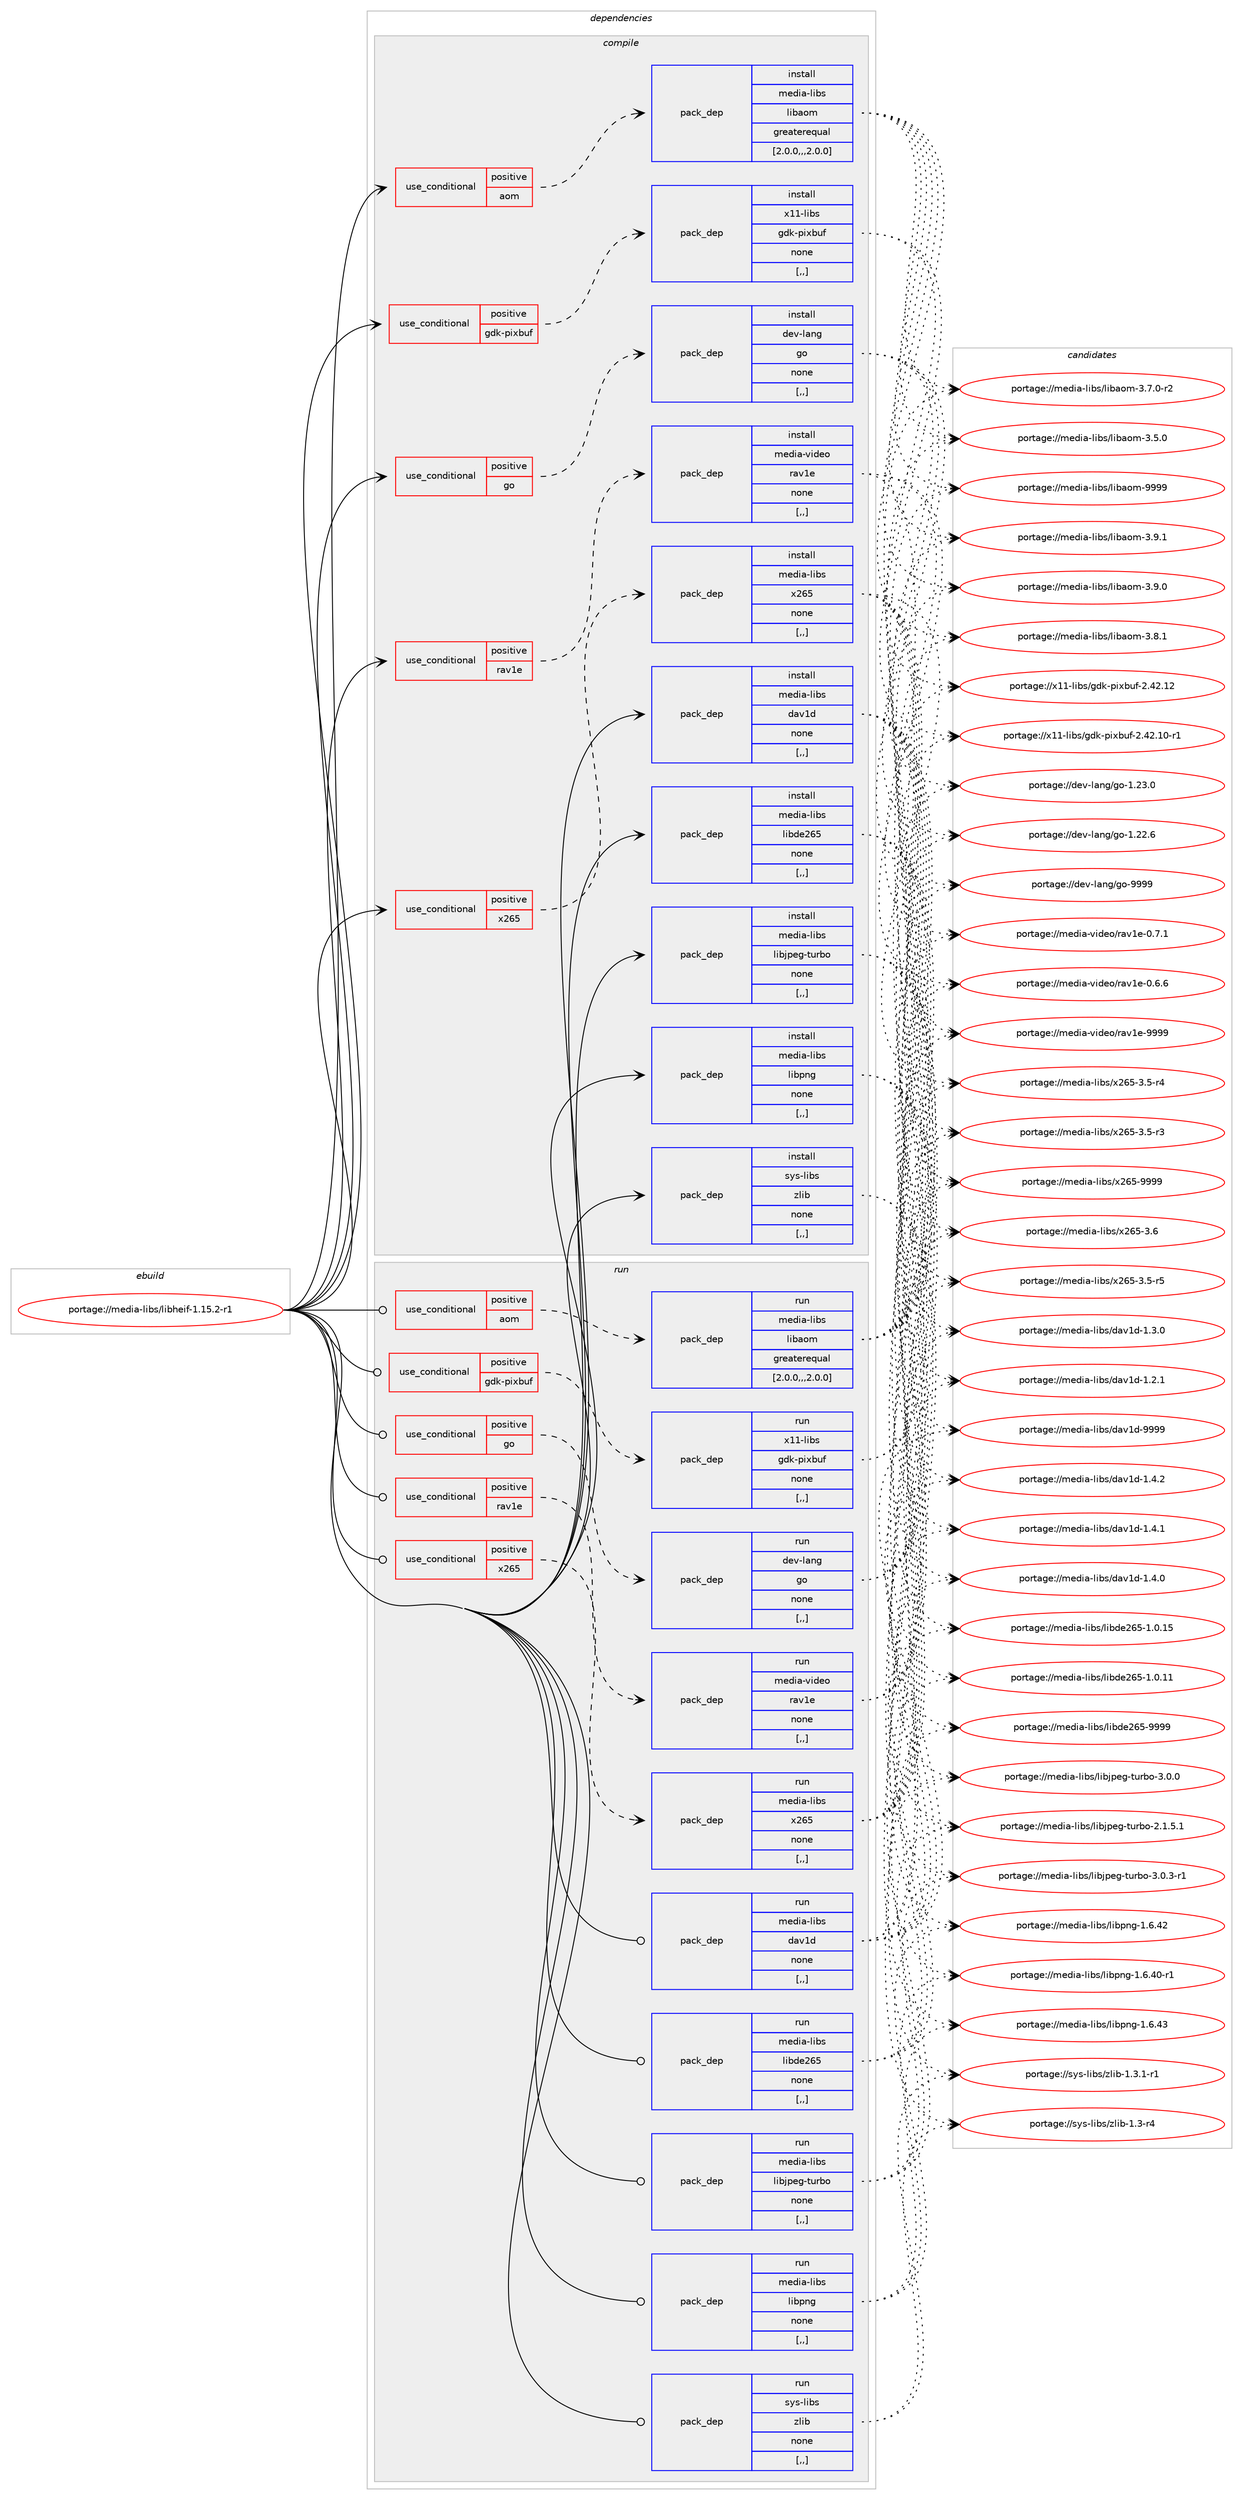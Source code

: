 digraph prolog {

# *************
# Graph options
# *************

newrank=true;
concentrate=true;
compound=true;
graph [rankdir=LR,fontname=Helvetica,fontsize=10,ranksep=1.5];#, ranksep=2.5, nodesep=0.2];
edge  [arrowhead=vee];
node  [fontname=Helvetica,fontsize=10];

# **********
# The ebuild
# **********

subgraph cluster_leftcol {
color=gray;
label=<<i>ebuild</i>>;
id [label="portage://media-libs/libheif-1.15.2-r1", color=red, width=4, href="../media-libs/libheif-1.15.2-r1.svg"];
}

# ****************
# The dependencies
# ****************

subgraph cluster_midcol {
color=gray;
label=<<i>dependencies</i>>;
subgraph cluster_compile {
fillcolor="#eeeeee";
style=filled;
label=<<i>compile</i>>;
subgraph cond208493 {
dependency808290 [label=<<TABLE BORDER="0" CELLBORDER="1" CELLSPACING="0" CELLPADDING="4"><TR><TD ROWSPAN="3" CELLPADDING="10">use_conditional</TD></TR><TR><TD>positive</TD></TR><TR><TD>aom</TD></TR></TABLE>>, shape=none, color=red];
subgraph pack593664 {
dependency808291 [label=<<TABLE BORDER="0" CELLBORDER="1" CELLSPACING="0" CELLPADDING="4" WIDTH="220"><TR><TD ROWSPAN="6" CELLPADDING="30">pack_dep</TD></TR><TR><TD WIDTH="110">install</TD></TR><TR><TD>media-libs</TD></TR><TR><TD>libaom</TD></TR><TR><TD>greaterequal</TD></TR><TR><TD>[2.0.0,,,2.0.0]</TD></TR></TABLE>>, shape=none, color=blue];
}
dependency808290:e -> dependency808291:w [weight=20,style="dashed",arrowhead="vee"];
}
id:e -> dependency808290:w [weight=20,style="solid",arrowhead="vee"];
subgraph cond208494 {
dependency808292 [label=<<TABLE BORDER="0" CELLBORDER="1" CELLSPACING="0" CELLPADDING="4"><TR><TD ROWSPAN="3" CELLPADDING="10">use_conditional</TD></TR><TR><TD>positive</TD></TR><TR><TD>gdk-pixbuf</TD></TR></TABLE>>, shape=none, color=red];
subgraph pack593665 {
dependency808293 [label=<<TABLE BORDER="0" CELLBORDER="1" CELLSPACING="0" CELLPADDING="4" WIDTH="220"><TR><TD ROWSPAN="6" CELLPADDING="30">pack_dep</TD></TR><TR><TD WIDTH="110">install</TD></TR><TR><TD>x11-libs</TD></TR><TR><TD>gdk-pixbuf</TD></TR><TR><TD>none</TD></TR><TR><TD>[,,]</TD></TR></TABLE>>, shape=none, color=blue];
}
dependency808292:e -> dependency808293:w [weight=20,style="dashed",arrowhead="vee"];
}
id:e -> dependency808292:w [weight=20,style="solid",arrowhead="vee"];
subgraph cond208495 {
dependency808294 [label=<<TABLE BORDER="0" CELLBORDER="1" CELLSPACING="0" CELLPADDING="4"><TR><TD ROWSPAN="3" CELLPADDING="10">use_conditional</TD></TR><TR><TD>positive</TD></TR><TR><TD>go</TD></TR></TABLE>>, shape=none, color=red];
subgraph pack593666 {
dependency808295 [label=<<TABLE BORDER="0" CELLBORDER="1" CELLSPACING="0" CELLPADDING="4" WIDTH="220"><TR><TD ROWSPAN="6" CELLPADDING="30">pack_dep</TD></TR><TR><TD WIDTH="110">install</TD></TR><TR><TD>dev-lang</TD></TR><TR><TD>go</TD></TR><TR><TD>none</TD></TR><TR><TD>[,,]</TD></TR></TABLE>>, shape=none, color=blue];
}
dependency808294:e -> dependency808295:w [weight=20,style="dashed",arrowhead="vee"];
}
id:e -> dependency808294:w [weight=20,style="solid",arrowhead="vee"];
subgraph cond208496 {
dependency808296 [label=<<TABLE BORDER="0" CELLBORDER="1" CELLSPACING="0" CELLPADDING="4"><TR><TD ROWSPAN="3" CELLPADDING="10">use_conditional</TD></TR><TR><TD>positive</TD></TR><TR><TD>rav1e</TD></TR></TABLE>>, shape=none, color=red];
subgraph pack593667 {
dependency808297 [label=<<TABLE BORDER="0" CELLBORDER="1" CELLSPACING="0" CELLPADDING="4" WIDTH="220"><TR><TD ROWSPAN="6" CELLPADDING="30">pack_dep</TD></TR><TR><TD WIDTH="110">install</TD></TR><TR><TD>media-video</TD></TR><TR><TD>rav1e</TD></TR><TR><TD>none</TD></TR><TR><TD>[,,]</TD></TR></TABLE>>, shape=none, color=blue];
}
dependency808296:e -> dependency808297:w [weight=20,style="dashed",arrowhead="vee"];
}
id:e -> dependency808296:w [weight=20,style="solid",arrowhead="vee"];
subgraph cond208497 {
dependency808298 [label=<<TABLE BORDER="0" CELLBORDER="1" CELLSPACING="0" CELLPADDING="4"><TR><TD ROWSPAN="3" CELLPADDING="10">use_conditional</TD></TR><TR><TD>positive</TD></TR><TR><TD>x265</TD></TR></TABLE>>, shape=none, color=red];
subgraph pack593668 {
dependency808299 [label=<<TABLE BORDER="0" CELLBORDER="1" CELLSPACING="0" CELLPADDING="4" WIDTH="220"><TR><TD ROWSPAN="6" CELLPADDING="30">pack_dep</TD></TR><TR><TD WIDTH="110">install</TD></TR><TR><TD>media-libs</TD></TR><TR><TD>x265</TD></TR><TR><TD>none</TD></TR><TR><TD>[,,]</TD></TR></TABLE>>, shape=none, color=blue];
}
dependency808298:e -> dependency808299:w [weight=20,style="dashed",arrowhead="vee"];
}
id:e -> dependency808298:w [weight=20,style="solid",arrowhead="vee"];
subgraph pack593669 {
dependency808300 [label=<<TABLE BORDER="0" CELLBORDER="1" CELLSPACING="0" CELLPADDING="4" WIDTH="220"><TR><TD ROWSPAN="6" CELLPADDING="30">pack_dep</TD></TR><TR><TD WIDTH="110">install</TD></TR><TR><TD>media-libs</TD></TR><TR><TD>dav1d</TD></TR><TR><TD>none</TD></TR><TR><TD>[,,]</TD></TR></TABLE>>, shape=none, color=blue];
}
id:e -> dependency808300:w [weight=20,style="solid",arrowhead="vee"];
subgraph pack593670 {
dependency808301 [label=<<TABLE BORDER="0" CELLBORDER="1" CELLSPACING="0" CELLPADDING="4" WIDTH="220"><TR><TD ROWSPAN="6" CELLPADDING="30">pack_dep</TD></TR><TR><TD WIDTH="110">install</TD></TR><TR><TD>media-libs</TD></TR><TR><TD>libde265</TD></TR><TR><TD>none</TD></TR><TR><TD>[,,]</TD></TR></TABLE>>, shape=none, color=blue];
}
id:e -> dependency808301:w [weight=20,style="solid",arrowhead="vee"];
subgraph pack593671 {
dependency808302 [label=<<TABLE BORDER="0" CELLBORDER="1" CELLSPACING="0" CELLPADDING="4" WIDTH="220"><TR><TD ROWSPAN="6" CELLPADDING="30">pack_dep</TD></TR><TR><TD WIDTH="110">install</TD></TR><TR><TD>media-libs</TD></TR><TR><TD>libjpeg-turbo</TD></TR><TR><TD>none</TD></TR><TR><TD>[,,]</TD></TR></TABLE>>, shape=none, color=blue];
}
id:e -> dependency808302:w [weight=20,style="solid",arrowhead="vee"];
subgraph pack593672 {
dependency808303 [label=<<TABLE BORDER="0" CELLBORDER="1" CELLSPACING="0" CELLPADDING="4" WIDTH="220"><TR><TD ROWSPAN="6" CELLPADDING="30">pack_dep</TD></TR><TR><TD WIDTH="110">install</TD></TR><TR><TD>media-libs</TD></TR><TR><TD>libpng</TD></TR><TR><TD>none</TD></TR><TR><TD>[,,]</TD></TR></TABLE>>, shape=none, color=blue];
}
id:e -> dependency808303:w [weight=20,style="solid",arrowhead="vee"];
subgraph pack593673 {
dependency808304 [label=<<TABLE BORDER="0" CELLBORDER="1" CELLSPACING="0" CELLPADDING="4" WIDTH="220"><TR><TD ROWSPAN="6" CELLPADDING="30">pack_dep</TD></TR><TR><TD WIDTH="110">install</TD></TR><TR><TD>sys-libs</TD></TR><TR><TD>zlib</TD></TR><TR><TD>none</TD></TR><TR><TD>[,,]</TD></TR></TABLE>>, shape=none, color=blue];
}
id:e -> dependency808304:w [weight=20,style="solid",arrowhead="vee"];
}
subgraph cluster_compileandrun {
fillcolor="#eeeeee";
style=filled;
label=<<i>compile and run</i>>;
}
subgraph cluster_run {
fillcolor="#eeeeee";
style=filled;
label=<<i>run</i>>;
subgraph cond208498 {
dependency808305 [label=<<TABLE BORDER="0" CELLBORDER="1" CELLSPACING="0" CELLPADDING="4"><TR><TD ROWSPAN="3" CELLPADDING="10">use_conditional</TD></TR><TR><TD>positive</TD></TR><TR><TD>aom</TD></TR></TABLE>>, shape=none, color=red];
subgraph pack593674 {
dependency808306 [label=<<TABLE BORDER="0" CELLBORDER="1" CELLSPACING="0" CELLPADDING="4" WIDTH="220"><TR><TD ROWSPAN="6" CELLPADDING="30">pack_dep</TD></TR><TR><TD WIDTH="110">run</TD></TR><TR><TD>media-libs</TD></TR><TR><TD>libaom</TD></TR><TR><TD>greaterequal</TD></TR><TR><TD>[2.0.0,,,2.0.0]</TD></TR></TABLE>>, shape=none, color=blue];
}
dependency808305:e -> dependency808306:w [weight=20,style="dashed",arrowhead="vee"];
}
id:e -> dependency808305:w [weight=20,style="solid",arrowhead="odot"];
subgraph cond208499 {
dependency808307 [label=<<TABLE BORDER="0" CELLBORDER="1" CELLSPACING="0" CELLPADDING="4"><TR><TD ROWSPAN="3" CELLPADDING="10">use_conditional</TD></TR><TR><TD>positive</TD></TR><TR><TD>gdk-pixbuf</TD></TR></TABLE>>, shape=none, color=red];
subgraph pack593675 {
dependency808308 [label=<<TABLE BORDER="0" CELLBORDER="1" CELLSPACING="0" CELLPADDING="4" WIDTH="220"><TR><TD ROWSPAN="6" CELLPADDING="30">pack_dep</TD></TR><TR><TD WIDTH="110">run</TD></TR><TR><TD>x11-libs</TD></TR><TR><TD>gdk-pixbuf</TD></TR><TR><TD>none</TD></TR><TR><TD>[,,]</TD></TR></TABLE>>, shape=none, color=blue];
}
dependency808307:e -> dependency808308:w [weight=20,style="dashed",arrowhead="vee"];
}
id:e -> dependency808307:w [weight=20,style="solid",arrowhead="odot"];
subgraph cond208500 {
dependency808309 [label=<<TABLE BORDER="0" CELLBORDER="1" CELLSPACING="0" CELLPADDING="4"><TR><TD ROWSPAN="3" CELLPADDING="10">use_conditional</TD></TR><TR><TD>positive</TD></TR><TR><TD>go</TD></TR></TABLE>>, shape=none, color=red];
subgraph pack593676 {
dependency808310 [label=<<TABLE BORDER="0" CELLBORDER="1" CELLSPACING="0" CELLPADDING="4" WIDTH="220"><TR><TD ROWSPAN="6" CELLPADDING="30">pack_dep</TD></TR><TR><TD WIDTH="110">run</TD></TR><TR><TD>dev-lang</TD></TR><TR><TD>go</TD></TR><TR><TD>none</TD></TR><TR><TD>[,,]</TD></TR></TABLE>>, shape=none, color=blue];
}
dependency808309:e -> dependency808310:w [weight=20,style="dashed",arrowhead="vee"];
}
id:e -> dependency808309:w [weight=20,style="solid",arrowhead="odot"];
subgraph cond208501 {
dependency808311 [label=<<TABLE BORDER="0" CELLBORDER="1" CELLSPACING="0" CELLPADDING="4"><TR><TD ROWSPAN="3" CELLPADDING="10">use_conditional</TD></TR><TR><TD>positive</TD></TR><TR><TD>rav1e</TD></TR></TABLE>>, shape=none, color=red];
subgraph pack593677 {
dependency808312 [label=<<TABLE BORDER="0" CELLBORDER="1" CELLSPACING="0" CELLPADDING="4" WIDTH="220"><TR><TD ROWSPAN="6" CELLPADDING="30">pack_dep</TD></TR><TR><TD WIDTH="110">run</TD></TR><TR><TD>media-video</TD></TR><TR><TD>rav1e</TD></TR><TR><TD>none</TD></TR><TR><TD>[,,]</TD></TR></TABLE>>, shape=none, color=blue];
}
dependency808311:e -> dependency808312:w [weight=20,style="dashed",arrowhead="vee"];
}
id:e -> dependency808311:w [weight=20,style="solid",arrowhead="odot"];
subgraph cond208502 {
dependency808313 [label=<<TABLE BORDER="0" CELLBORDER="1" CELLSPACING="0" CELLPADDING="4"><TR><TD ROWSPAN="3" CELLPADDING="10">use_conditional</TD></TR><TR><TD>positive</TD></TR><TR><TD>x265</TD></TR></TABLE>>, shape=none, color=red];
subgraph pack593678 {
dependency808314 [label=<<TABLE BORDER="0" CELLBORDER="1" CELLSPACING="0" CELLPADDING="4" WIDTH="220"><TR><TD ROWSPAN="6" CELLPADDING="30">pack_dep</TD></TR><TR><TD WIDTH="110">run</TD></TR><TR><TD>media-libs</TD></TR><TR><TD>x265</TD></TR><TR><TD>none</TD></TR><TR><TD>[,,]</TD></TR></TABLE>>, shape=none, color=blue];
}
dependency808313:e -> dependency808314:w [weight=20,style="dashed",arrowhead="vee"];
}
id:e -> dependency808313:w [weight=20,style="solid",arrowhead="odot"];
subgraph pack593679 {
dependency808315 [label=<<TABLE BORDER="0" CELLBORDER="1" CELLSPACING="0" CELLPADDING="4" WIDTH="220"><TR><TD ROWSPAN="6" CELLPADDING="30">pack_dep</TD></TR><TR><TD WIDTH="110">run</TD></TR><TR><TD>media-libs</TD></TR><TR><TD>dav1d</TD></TR><TR><TD>none</TD></TR><TR><TD>[,,]</TD></TR></TABLE>>, shape=none, color=blue];
}
id:e -> dependency808315:w [weight=20,style="solid",arrowhead="odot"];
subgraph pack593680 {
dependency808316 [label=<<TABLE BORDER="0" CELLBORDER="1" CELLSPACING="0" CELLPADDING="4" WIDTH="220"><TR><TD ROWSPAN="6" CELLPADDING="30">pack_dep</TD></TR><TR><TD WIDTH="110">run</TD></TR><TR><TD>media-libs</TD></TR><TR><TD>libde265</TD></TR><TR><TD>none</TD></TR><TR><TD>[,,]</TD></TR></TABLE>>, shape=none, color=blue];
}
id:e -> dependency808316:w [weight=20,style="solid",arrowhead="odot"];
subgraph pack593681 {
dependency808317 [label=<<TABLE BORDER="0" CELLBORDER="1" CELLSPACING="0" CELLPADDING="4" WIDTH="220"><TR><TD ROWSPAN="6" CELLPADDING="30">pack_dep</TD></TR><TR><TD WIDTH="110">run</TD></TR><TR><TD>media-libs</TD></TR><TR><TD>libjpeg-turbo</TD></TR><TR><TD>none</TD></TR><TR><TD>[,,]</TD></TR></TABLE>>, shape=none, color=blue];
}
id:e -> dependency808317:w [weight=20,style="solid",arrowhead="odot"];
subgraph pack593682 {
dependency808318 [label=<<TABLE BORDER="0" CELLBORDER="1" CELLSPACING="0" CELLPADDING="4" WIDTH="220"><TR><TD ROWSPAN="6" CELLPADDING="30">pack_dep</TD></TR><TR><TD WIDTH="110">run</TD></TR><TR><TD>media-libs</TD></TR><TR><TD>libpng</TD></TR><TR><TD>none</TD></TR><TR><TD>[,,]</TD></TR></TABLE>>, shape=none, color=blue];
}
id:e -> dependency808318:w [weight=20,style="solid",arrowhead="odot"];
subgraph pack593683 {
dependency808319 [label=<<TABLE BORDER="0" CELLBORDER="1" CELLSPACING="0" CELLPADDING="4" WIDTH="220"><TR><TD ROWSPAN="6" CELLPADDING="30">pack_dep</TD></TR><TR><TD WIDTH="110">run</TD></TR><TR><TD>sys-libs</TD></TR><TR><TD>zlib</TD></TR><TR><TD>none</TD></TR><TR><TD>[,,]</TD></TR></TABLE>>, shape=none, color=blue];
}
id:e -> dependency808319:w [weight=20,style="solid",arrowhead="odot"];
}
}

# **************
# The candidates
# **************

subgraph cluster_choices {
rank=same;
color=gray;
label=<<i>candidates</i>>;

subgraph choice593664 {
color=black;
nodesep=1;
choice1091011001059745108105981154710810598971111094557575757 [label="portage://media-libs/libaom-9999", color=red, width=4,href="../media-libs/libaom-9999.svg"];
choice109101100105974510810598115471081059897111109455146574649 [label="portage://media-libs/libaom-3.9.1", color=red, width=4,href="../media-libs/libaom-3.9.1.svg"];
choice109101100105974510810598115471081059897111109455146574648 [label="portage://media-libs/libaom-3.9.0", color=red, width=4,href="../media-libs/libaom-3.9.0.svg"];
choice109101100105974510810598115471081059897111109455146564649 [label="portage://media-libs/libaom-3.8.1", color=red, width=4,href="../media-libs/libaom-3.8.1.svg"];
choice1091011001059745108105981154710810598971111094551465546484511450 [label="portage://media-libs/libaom-3.7.0-r2", color=red, width=4,href="../media-libs/libaom-3.7.0-r2.svg"];
choice109101100105974510810598115471081059897111109455146534648 [label="portage://media-libs/libaom-3.5.0", color=red, width=4,href="../media-libs/libaom-3.5.0.svg"];
dependency808291:e -> choice1091011001059745108105981154710810598971111094557575757:w [style=dotted,weight="100"];
dependency808291:e -> choice109101100105974510810598115471081059897111109455146574649:w [style=dotted,weight="100"];
dependency808291:e -> choice109101100105974510810598115471081059897111109455146574648:w [style=dotted,weight="100"];
dependency808291:e -> choice109101100105974510810598115471081059897111109455146564649:w [style=dotted,weight="100"];
dependency808291:e -> choice1091011001059745108105981154710810598971111094551465546484511450:w [style=dotted,weight="100"];
dependency808291:e -> choice109101100105974510810598115471081059897111109455146534648:w [style=dotted,weight="100"];
}
subgraph choice593665 {
color=black;
nodesep=1;
choice120494945108105981154710310010745112105120981171024550465250464950 [label="portage://x11-libs/gdk-pixbuf-2.42.12", color=red, width=4,href="../x11-libs/gdk-pixbuf-2.42.12.svg"];
choice1204949451081059811547103100107451121051209811710245504652504649484511449 [label="portage://x11-libs/gdk-pixbuf-2.42.10-r1", color=red, width=4,href="../x11-libs/gdk-pixbuf-2.42.10-r1.svg"];
dependency808293:e -> choice120494945108105981154710310010745112105120981171024550465250464950:w [style=dotted,weight="100"];
dependency808293:e -> choice1204949451081059811547103100107451121051209811710245504652504649484511449:w [style=dotted,weight="100"];
}
subgraph choice593666 {
color=black;
nodesep=1;
choice1001011184510897110103471031114557575757 [label="portage://dev-lang/go-9999", color=red, width=4,href="../dev-lang/go-9999.svg"];
choice10010111845108971101034710311145494650514648 [label="portage://dev-lang/go-1.23.0", color=red, width=4,href="../dev-lang/go-1.23.0.svg"];
choice10010111845108971101034710311145494650504654 [label="portage://dev-lang/go-1.22.6", color=red, width=4,href="../dev-lang/go-1.22.6.svg"];
dependency808295:e -> choice1001011184510897110103471031114557575757:w [style=dotted,weight="100"];
dependency808295:e -> choice10010111845108971101034710311145494650514648:w [style=dotted,weight="100"];
dependency808295:e -> choice10010111845108971101034710311145494650504654:w [style=dotted,weight="100"];
}
subgraph choice593667 {
color=black;
nodesep=1;
choice10910110010597451181051001011114711497118491014557575757 [label="portage://media-video/rav1e-9999", color=red, width=4,href="../media-video/rav1e-9999.svg"];
choice1091011001059745118105100101111471149711849101454846554649 [label="portage://media-video/rav1e-0.7.1", color=red, width=4,href="../media-video/rav1e-0.7.1.svg"];
choice1091011001059745118105100101111471149711849101454846544654 [label="portage://media-video/rav1e-0.6.6", color=red, width=4,href="../media-video/rav1e-0.6.6.svg"];
dependency808297:e -> choice10910110010597451181051001011114711497118491014557575757:w [style=dotted,weight="100"];
dependency808297:e -> choice1091011001059745118105100101111471149711849101454846554649:w [style=dotted,weight="100"];
dependency808297:e -> choice1091011001059745118105100101111471149711849101454846544654:w [style=dotted,weight="100"];
}
subgraph choice593668 {
color=black;
nodesep=1;
choice109101100105974510810598115471205054534557575757 [label="portage://media-libs/x265-9999", color=red, width=4,href="../media-libs/x265-9999.svg"];
choice1091011001059745108105981154712050545345514654 [label="portage://media-libs/x265-3.6", color=red, width=4,href="../media-libs/x265-3.6.svg"];
choice10910110010597451081059811547120505453455146534511453 [label="portage://media-libs/x265-3.5-r5", color=red, width=4,href="../media-libs/x265-3.5-r5.svg"];
choice10910110010597451081059811547120505453455146534511452 [label="portage://media-libs/x265-3.5-r4", color=red, width=4,href="../media-libs/x265-3.5-r4.svg"];
choice10910110010597451081059811547120505453455146534511451 [label="portage://media-libs/x265-3.5-r3", color=red, width=4,href="../media-libs/x265-3.5-r3.svg"];
dependency808299:e -> choice109101100105974510810598115471205054534557575757:w [style=dotted,weight="100"];
dependency808299:e -> choice1091011001059745108105981154712050545345514654:w [style=dotted,weight="100"];
dependency808299:e -> choice10910110010597451081059811547120505453455146534511453:w [style=dotted,weight="100"];
dependency808299:e -> choice10910110010597451081059811547120505453455146534511452:w [style=dotted,weight="100"];
dependency808299:e -> choice10910110010597451081059811547120505453455146534511451:w [style=dotted,weight="100"];
}
subgraph choice593669 {
color=black;
nodesep=1;
choice1091011001059745108105981154710097118491004557575757 [label="portage://media-libs/dav1d-9999", color=red, width=4,href="../media-libs/dav1d-9999.svg"];
choice109101100105974510810598115471009711849100454946524650 [label="portage://media-libs/dav1d-1.4.2", color=red, width=4,href="../media-libs/dav1d-1.4.2.svg"];
choice109101100105974510810598115471009711849100454946524649 [label="portage://media-libs/dav1d-1.4.1", color=red, width=4,href="../media-libs/dav1d-1.4.1.svg"];
choice109101100105974510810598115471009711849100454946524648 [label="portage://media-libs/dav1d-1.4.0", color=red, width=4,href="../media-libs/dav1d-1.4.0.svg"];
choice109101100105974510810598115471009711849100454946514648 [label="portage://media-libs/dav1d-1.3.0", color=red, width=4,href="../media-libs/dav1d-1.3.0.svg"];
choice109101100105974510810598115471009711849100454946504649 [label="portage://media-libs/dav1d-1.2.1", color=red, width=4,href="../media-libs/dav1d-1.2.1.svg"];
dependency808300:e -> choice1091011001059745108105981154710097118491004557575757:w [style=dotted,weight="100"];
dependency808300:e -> choice109101100105974510810598115471009711849100454946524650:w [style=dotted,weight="100"];
dependency808300:e -> choice109101100105974510810598115471009711849100454946524649:w [style=dotted,weight="100"];
dependency808300:e -> choice109101100105974510810598115471009711849100454946524648:w [style=dotted,weight="100"];
dependency808300:e -> choice109101100105974510810598115471009711849100454946514648:w [style=dotted,weight="100"];
dependency808300:e -> choice109101100105974510810598115471009711849100454946504649:w [style=dotted,weight="100"];
}
subgraph choice593670 {
color=black;
nodesep=1;
choice10910110010597451081059811547108105981001015054534557575757 [label="portage://media-libs/libde265-9999", color=red, width=4,href="../media-libs/libde265-9999.svg"];
choice109101100105974510810598115471081059810010150545345494648464953 [label="portage://media-libs/libde265-1.0.15", color=red, width=4,href="../media-libs/libde265-1.0.15.svg"];
choice109101100105974510810598115471081059810010150545345494648464949 [label="portage://media-libs/libde265-1.0.11", color=red, width=4,href="../media-libs/libde265-1.0.11.svg"];
dependency808301:e -> choice10910110010597451081059811547108105981001015054534557575757:w [style=dotted,weight="100"];
dependency808301:e -> choice109101100105974510810598115471081059810010150545345494648464953:w [style=dotted,weight="100"];
dependency808301:e -> choice109101100105974510810598115471081059810010150545345494648464949:w [style=dotted,weight="100"];
}
subgraph choice593671 {
color=black;
nodesep=1;
choice109101100105974510810598115471081059810611210110345116117114981114551464846514511449 [label="portage://media-libs/libjpeg-turbo-3.0.3-r1", color=red, width=4,href="../media-libs/libjpeg-turbo-3.0.3-r1.svg"];
choice10910110010597451081059811547108105981061121011034511611711498111455146484648 [label="portage://media-libs/libjpeg-turbo-3.0.0", color=red, width=4,href="../media-libs/libjpeg-turbo-3.0.0.svg"];
choice109101100105974510810598115471081059810611210110345116117114981114550464946534649 [label="portage://media-libs/libjpeg-turbo-2.1.5.1", color=red, width=4,href="../media-libs/libjpeg-turbo-2.1.5.1.svg"];
dependency808302:e -> choice109101100105974510810598115471081059810611210110345116117114981114551464846514511449:w [style=dotted,weight="100"];
dependency808302:e -> choice10910110010597451081059811547108105981061121011034511611711498111455146484648:w [style=dotted,weight="100"];
dependency808302:e -> choice109101100105974510810598115471081059810611210110345116117114981114550464946534649:w [style=dotted,weight="100"];
}
subgraph choice593672 {
color=black;
nodesep=1;
choice109101100105974510810598115471081059811211010345494654465251 [label="portage://media-libs/libpng-1.6.43", color=red, width=4,href="../media-libs/libpng-1.6.43.svg"];
choice109101100105974510810598115471081059811211010345494654465250 [label="portage://media-libs/libpng-1.6.42", color=red, width=4,href="../media-libs/libpng-1.6.42.svg"];
choice1091011001059745108105981154710810598112110103454946544652484511449 [label="portage://media-libs/libpng-1.6.40-r1", color=red, width=4,href="../media-libs/libpng-1.6.40-r1.svg"];
dependency808303:e -> choice109101100105974510810598115471081059811211010345494654465251:w [style=dotted,weight="100"];
dependency808303:e -> choice109101100105974510810598115471081059811211010345494654465250:w [style=dotted,weight="100"];
dependency808303:e -> choice1091011001059745108105981154710810598112110103454946544652484511449:w [style=dotted,weight="100"];
}
subgraph choice593673 {
color=black;
nodesep=1;
choice115121115451081059811547122108105984549465146494511449 [label="portage://sys-libs/zlib-1.3.1-r1", color=red, width=4,href="../sys-libs/zlib-1.3.1-r1.svg"];
choice11512111545108105981154712210810598454946514511452 [label="portage://sys-libs/zlib-1.3-r4", color=red, width=4,href="../sys-libs/zlib-1.3-r4.svg"];
dependency808304:e -> choice115121115451081059811547122108105984549465146494511449:w [style=dotted,weight="100"];
dependency808304:e -> choice11512111545108105981154712210810598454946514511452:w [style=dotted,weight="100"];
}
subgraph choice593674 {
color=black;
nodesep=1;
choice1091011001059745108105981154710810598971111094557575757 [label="portage://media-libs/libaom-9999", color=red, width=4,href="../media-libs/libaom-9999.svg"];
choice109101100105974510810598115471081059897111109455146574649 [label="portage://media-libs/libaom-3.9.1", color=red, width=4,href="../media-libs/libaom-3.9.1.svg"];
choice109101100105974510810598115471081059897111109455146574648 [label="portage://media-libs/libaom-3.9.0", color=red, width=4,href="../media-libs/libaom-3.9.0.svg"];
choice109101100105974510810598115471081059897111109455146564649 [label="portage://media-libs/libaom-3.8.1", color=red, width=4,href="../media-libs/libaom-3.8.1.svg"];
choice1091011001059745108105981154710810598971111094551465546484511450 [label="portage://media-libs/libaom-3.7.0-r2", color=red, width=4,href="../media-libs/libaom-3.7.0-r2.svg"];
choice109101100105974510810598115471081059897111109455146534648 [label="portage://media-libs/libaom-3.5.0", color=red, width=4,href="../media-libs/libaom-3.5.0.svg"];
dependency808306:e -> choice1091011001059745108105981154710810598971111094557575757:w [style=dotted,weight="100"];
dependency808306:e -> choice109101100105974510810598115471081059897111109455146574649:w [style=dotted,weight="100"];
dependency808306:e -> choice109101100105974510810598115471081059897111109455146574648:w [style=dotted,weight="100"];
dependency808306:e -> choice109101100105974510810598115471081059897111109455146564649:w [style=dotted,weight="100"];
dependency808306:e -> choice1091011001059745108105981154710810598971111094551465546484511450:w [style=dotted,weight="100"];
dependency808306:e -> choice109101100105974510810598115471081059897111109455146534648:w [style=dotted,weight="100"];
}
subgraph choice593675 {
color=black;
nodesep=1;
choice120494945108105981154710310010745112105120981171024550465250464950 [label="portage://x11-libs/gdk-pixbuf-2.42.12", color=red, width=4,href="../x11-libs/gdk-pixbuf-2.42.12.svg"];
choice1204949451081059811547103100107451121051209811710245504652504649484511449 [label="portage://x11-libs/gdk-pixbuf-2.42.10-r1", color=red, width=4,href="../x11-libs/gdk-pixbuf-2.42.10-r1.svg"];
dependency808308:e -> choice120494945108105981154710310010745112105120981171024550465250464950:w [style=dotted,weight="100"];
dependency808308:e -> choice1204949451081059811547103100107451121051209811710245504652504649484511449:w [style=dotted,weight="100"];
}
subgraph choice593676 {
color=black;
nodesep=1;
choice1001011184510897110103471031114557575757 [label="portage://dev-lang/go-9999", color=red, width=4,href="../dev-lang/go-9999.svg"];
choice10010111845108971101034710311145494650514648 [label="portage://dev-lang/go-1.23.0", color=red, width=4,href="../dev-lang/go-1.23.0.svg"];
choice10010111845108971101034710311145494650504654 [label="portage://dev-lang/go-1.22.6", color=red, width=4,href="../dev-lang/go-1.22.6.svg"];
dependency808310:e -> choice1001011184510897110103471031114557575757:w [style=dotted,weight="100"];
dependency808310:e -> choice10010111845108971101034710311145494650514648:w [style=dotted,weight="100"];
dependency808310:e -> choice10010111845108971101034710311145494650504654:w [style=dotted,weight="100"];
}
subgraph choice593677 {
color=black;
nodesep=1;
choice10910110010597451181051001011114711497118491014557575757 [label="portage://media-video/rav1e-9999", color=red, width=4,href="../media-video/rav1e-9999.svg"];
choice1091011001059745118105100101111471149711849101454846554649 [label="portage://media-video/rav1e-0.7.1", color=red, width=4,href="../media-video/rav1e-0.7.1.svg"];
choice1091011001059745118105100101111471149711849101454846544654 [label="portage://media-video/rav1e-0.6.6", color=red, width=4,href="../media-video/rav1e-0.6.6.svg"];
dependency808312:e -> choice10910110010597451181051001011114711497118491014557575757:w [style=dotted,weight="100"];
dependency808312:e -> choice1091011001059745118105100101111471149711849101454846554649:w [style=dotted,weight="100"];
dependency808312:e -> choice1091011001059745118105100101111471149711849101454846544654:w [style=dotted,weight="100"];
}
subgraph choice593678 {
color=black;
nodesep=1;
choice109101100105974510810598115471205054534557575757 [label="portage://media-libs/x265-9999", color=red, width=4,href="../media-libs/x265-9999.svg"];
choice1091011001059745108105981154712050545345514654 [label="portage://media-libs/x265-3.6", color=red, width=4,href="../media-libs/x265-3.6.svg"];
choice10910110010597451081059811547120505453455146534511453 [label="portage://media-libs/x265-3.5-r5", color=red, width=4,href="../media-libs/x265-3.5-r5.svg"];
choice10910110010597451081059811547120505453455146534511452 [label="portage://media-libs/x265-3.5-r4", color=red, width=4,href="../media-libs/x265-3.5-r4.svg"];
choice10910110010597451081059811547120505453455146534511451 [label="portage://media-libs/x265-3.5-r3", color=red, width=4,href="../media-libs/x265-3.5-r3.svg"];
dependency808314:e -> choice109101100105974510810598115471205054534557575757:w [style=dotted,weight="100"];
dependency808314:e -> choice1091011001059745108105981154712050545345514654:w [style=dotted,weight="100"];
dependency808314:e -> choice10910110010597451081059811547120505453455146534511453:w [style=dotted,weight="100"];
dependency808314:e -> choice10910110010597451081059811547120505453455146534511452:w [style=dotted,weight="100"];
dependency808314:e -> choice10910110010597451081059811547120505453455146534511451:w [style=dotted,weight="100"];
}
subgraph choice593679 {
color=black;
nodesep=1;
choice1091011001059745108105981154710097118491004557575757 [label="portage://media-libs/dav1d-9999", color=red, width=4,href="../media-libs/dav1d-9999.svg"];
choice109101100105974510810598115471009711849100454946524650 [label="portage://media-libs/dav1d-1.4.2", color=red, width=4,href="../media-libs/dav1d-1.4.2.svg"];
choice109101100105974510810598115471009711849100454946524649 [label="portage://media-libs/dav1d-1.4.1", color=red, width=4,href="../media-libs/dav1d-1.4.1.svg"];
choice109101100105974510810598115471009711849100454946524648 [label="portage://media-libs/dav1d-1.4.0", color=red, width=4,href="../media-libs/dav1d-1.4.0.svg"];
choice109101100105974510810598115471009711849100454946514648 [label="portage://media-libs/dav1d-1.3.0", color=red, width=4,href="../media-libs/dav1d-1.3.0.svg"];
choice109101100105974510810598115471009711849100454946504649 [label="portage://media-libs/dav1d-1.2.1", color=red, width=4,href="../media-libs/dav1d-1.2.1.svg"];
dependency808315:e -> choice1091011001059745108105981154710097118491004557575757:w [style=dotted,weight="100"];
dependency808315:e -> choice109101100105974510810598115471009711849100454946524650:w [style=dotted,weight="100"];
dependency808315:e -> choice109101100105974510810598115471009711849100454946524649:w [style=dotted,weight="100"];
dependency808315:e -> choice109101100105974510810598115471009711849100454946524648:w [style=dotted,weight="100"];
dependency808315:e -> choice109101100105974510810598115471009711849100454946514648:w [style=dotted,weight="100"];
dependency808315:e -> choice109101100105974510810598115471009711849100454946504649:w [style=dotted,weight="100"];
}
subgraph choice593680 {
color=black;
nodesep=1;
choice10910110010597451081059811547108105981001015054534557575757 [label="portage://media-libs/libde265-9999", color=red, width=4,href="../media-libs/libde265-9999.svg"];
choice109101100105974510810598115471081059810010150545345494648464953 [label="portage://media-libs/libde265-1.0.15", color=red, width=4,href="../media-libs/libde265-1.0.15.svg"];
choice109101100105974510810598115471081059810010150545345494648464949 [label="portage://media-libs/libde265-1.0.11", color=red, width=4,href="../media-libs/libde265-1.0.11.svg"];
dependency808316:e -> choice10910110010597451081059811547108105981001015054534557575757:w [style=dotted,weight="100"];
dependency808316:e -> choice109101100105974510810598115471081059810010150545345494648464953:w [style=dotted,weight="100"];
dependency808316:e -> choice109101100105974510810598115471081059810010150545345494648464949:w [style=dotted,weight="100"];
}
subgraph choice593681 {
color=black;
nodesep=1;
choice109101100105974510810598115471081059810611210110345116117114981114551464846514511449 [label="portage://media-libs/libjpeg-turbo-3.0.3-r1", color=red, width=4,href="../media-libs/libjpeg-turbo-3.0.3-r1.svg"];
choice10910110010597451081059811547108105981061121011034511611711498111455146484648 [label="portage://media-libs/libjpeg-turbo-3.0.0", color=red, width=4,href="../media-libs/libjpeg-turbo-3.0.0.svg"];
choice109101100105974510810598115471081059810611210110345116117114981114550464946534649 [label="portage://media-libs/libjpeg-turbo-2.1.5.1", color=red, width=4,href="../media-libs/libjpeg-turbo-2.1.5.1.svg"];
dependency808317:e -> choice109101100105974510810598115471081059810611210110345116117114981114551464846514511449:w [style=dotted,weight="100"];
dependency808317:e -> choice10910110010597451081059811547108105981061121011034511611711498111455146484648:w [style=dotted,weight="100"];
dependency808317:e -> choice109101100105974510810598115471081059810611210110345116117114981114550464946534649:w [style=dotted,weight="100"];
}
subgraph choice593682 {
color=black;
nodesep=1;
choice109101100105974510810598115471081059811211010345494654465251 [label="portage://media-libs/libpng-1.6.43", color=red, width=4,href="../media-libs/libpng-1.6.43.svg"];
choice109101100105974510810598115471081059811211010345494654465250 [label="portage://media-libs/libpng-1.6.42", color=red, width=4,href="../media-libs/libpng-1.6.42.svg"];
choice1091011001059745108105981154710810598112110103454946544652484511449 [label="portage://media-libs/libpng-1.6.40-r1", color=red, width=4,href="../media-libs/libpng-1.6.40-r1.svg"];
dependency808318:e -> choice109101100105974510810598115471081059811211010345494654465251:w [style=dotted,weight="100"];
dependency808318:e -> choice109101100105974510810598115471081059811211010345494654465250:w [style=dotted,weight="100"];
dependency808318:e -> choice1091011001059745108105981154710810598112110103454946544652484511449:w [style=dotted,weight="100"];
}
subgraph choice593683 {
color=black;
nodesep=1;
choice115121115451081059811547122108105984549465146494511449 [label="portage://sys-libs/zlib-1.3.1-r1", color=red, width=4,href="../sys-libs/zlib-1.3.1-r1.svg"];
choice11512111545108105981154712210810598454946514511452 [label="portage://sys-libs/zlib-1.3-r4", color=red, width=4,href="../sys-libs/zlib-1.3-r4.svg"];
dependency808319:e -> choice115121115451081059811547122108105984549465146494511449:w [style=dotted,weight="100"];
dependency808319:e -> choice11512111545108105981154712210810598454946514511452:w [style=dotted,weight="100"];
}
}

}
